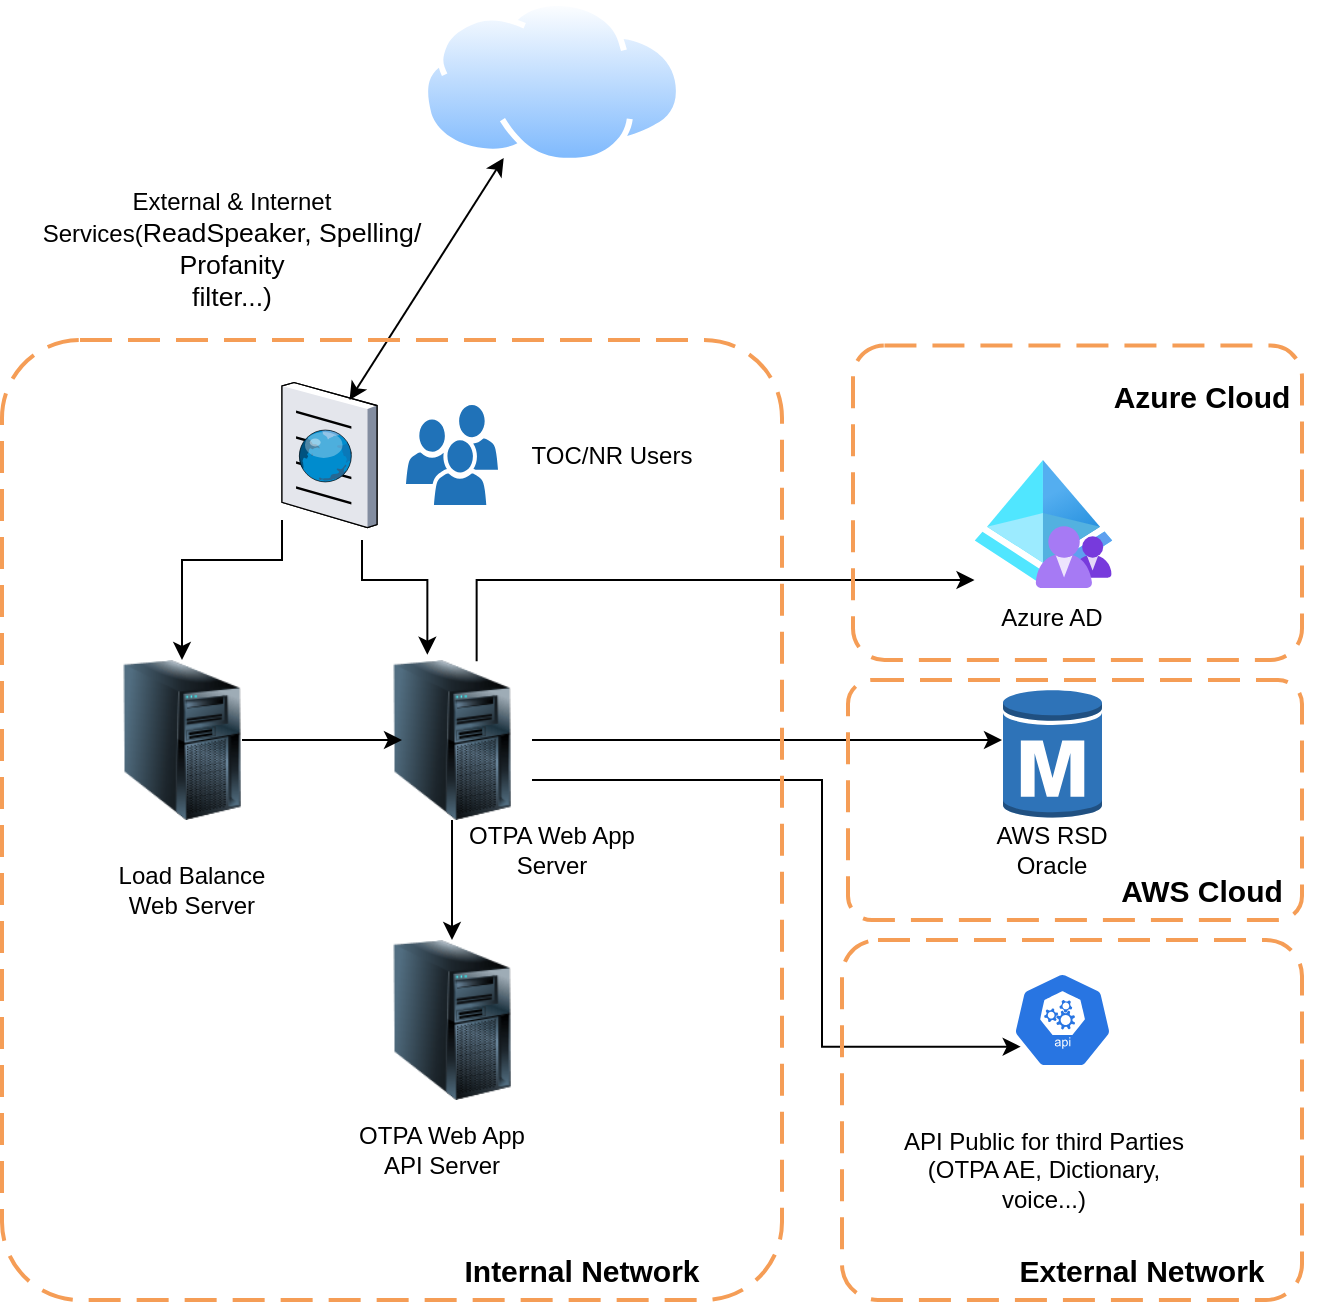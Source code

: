 <mxfile version="20.2.3" type="github">
  <diagram id="acxa5NJDLD4ZQxCAVEPU" name="Page-1">
    <mxGraphModel dx="1117" dy="1769" grid="0" gridSize="10" guides="1" tooltips="1" connect="1" arrows="1" fold="1" page="1" pageScale="1" pageWidth="850" pageHeight="1100" math="0" shadow="0">
      <root>
        <mxCell id="0" />
        <mxCell id="1" parent="0" />
        <mxCell id="VNWD2GZk7VGOJSlngK2N-7" value="" style="image;html=1;image=img/lib/clip_art/computers/Server_Tower_128x128.png" vertex="1" parent="1">
          <mxGeometry x="160" y="160" width="80" height="80" as="geometry" />
        </mxCell>
        <mxCell id="VNWD2GZk7VGOJSlngK2N-10" value="Load Balance Web Server" style="text;html=1;strokeColor=none;fillColor=none;align=center;verticalAlign=middle;whiteSpace=wrap;rounded=0;" vertex="1" parent="1">
          <mxGeometry x="160" y="260" width="90" height="30" as="geometry" />
        </mxCell>
        <mxCell id="VNWD2GZk7VGOJSlngK2N-11" value="" style="image;html=1;image=img/lib/clip_art/computers/Server_Tower_128x128.png" vertex="1" parent="1">
          <mxGeometry x="295" y="160" width="80" height="80" as="geometry" />
        </mxCell>
        <mxCell id="VNWD2GZk7VGOJSlngK2N-13" value="OTPA Web App Server" style="text;html=1;strokeColor=none;fillColor=none;align=center;verticalAlign=middle;whiteSpace=wrap;rounded=0;" vertex="1" parent="1">
          <mxGeometry x="340" y="240" width="90" height="30" as="geometry" />
        </mxCell>
        <mxCell id="VNWD2GZk7VGOJSlngK2N-14" value="" style="image;html=1;image=img/lib/clip_art/computers/Server_Tower_128x128.png" vertex="1" parent="1">
          <mxGeometry x="295" y="300" width="80" height="80" as="geometry" />
        </mxCell>
        <mxCell id="VNWD2GZk7VGOJSlngK2N-16" value="OTPA Web App API Server" style="text;html=1;strokeColor=none;fillColor=none;align=center;verticalAlign=middle;whiteSpace=wrap;rounded=0;" vertex="1" parent="1">
          <mxGeometry x="285" y="390" width="90" height="30" as="geometry" />
        </mxCell>
        <mxCell id="VNWD2GZk7VGOJSlngK2N-18" value="" style="aspect=fixed;perimeter=ellipsePerimeter;html=1;align=center;shadow=0;dashed=0;spacingTop=3;image;image=img/lib/active_directory/internet_cloud.svg;" vertex="1" parent="1">
          <mxGeometry x="320" y="-170" width="130" height="81.9" as="geometry" />
        </mxCell>
        <mxCell id="VNWD2GZk7VGOJSlngK2N-19" value="External &amp;amp; Internet Services(&lt;span style=&quot;font-size:10.0pt;font-family:&lt;br/&gt;&amp;quot;Arial&amp;quot;,sans-serif;mso-fareast-font-family:&amp;quot;Times New Roman&amp;quot;;mso-ansi-language:&lt;br/&gt;EN-GB;mso-fareast-language:EN-US;mso-bidi-language:AR-SA&quot; lang=&quot;EN-GB&quot;&gt;ReadSpeaker,&amp;nbsp;&lt;/span&gt;&lt;span style=&quot;font-size:10.0pt;font-family:&lt;br/&gt;&amp;quot;Arial&amp;quot;,sans-serif;mso-fareast-font-family:&amp;quot;Times New Roman&amp;quot;;mso-ansi-language:&lt;br/&gt;EN-GB;mso-fareast-language:EN-US;mso-bidi-language:AR-SA&quot; lang=&quot;EN-GB&quot;&gt;Spelling/ Profanity&lt;br/&gt;filter...)&lt;/span&gt;" style="text;html=1;strokeColor=none;fillColor=none;align=center;verticalAlign=middle;whiteSpace=wrap;rounded=0;" vertex="1" parent="1">
          <mxGeometry x="110" y="-60" width="230" height="30" as="geometry" />
        </mxCell>
        <mxCell id="VNWD2GZk7VGOJSlngK2N-20" value="" style="verticalLabelPosition=bottom;sketch=0;aspect=fixed;html=1;verticalAlign=top;strokeColor=none;align=center;outlineConnect=0;shape=mxgraph.citrix.browser;" vertex="1" parent="1">
          <mxGeometry x="250" y="21.25" width="47.5" height="72.5" as="geometry" />
        </mxCell>
        <mxCell id="VNWD2GZk7VGOJSlngK2N-21" value="" style="sketch=0;pointerEvents=1;shadow=0;dashed=0;html=1;strokeColor=none;labelPosition=center;verticalLabelPosition=bottom;verticalAlign=top;outlineConnect=0;align=center;shape=mxgraph.office.users.users;fillColor=#2072B8;" vertex="1" parent="1">
          <mxGeometry x="312" y="32.5" width="46" height="50" as="geometry" />
        </mxCell>
        <mxCell id="VNWD2GZk7VGOJSlngK2N-22" value="" style="endArrow=classic;startArrow=classic;html=1;rounded=0;exitX=0.711;exitY=0.121;exitDx=0;exitDy=0;exitPerimeter=0;" edge="1" parent="1" source="VNWD2GZk7VGOJSlngK2N-20" target="VNWD2GZk7VGOJSlngK2N-18">
          <mxGeometry width="50" height="50" relative="1" as="geometry">
            <mxPoint x="320" y="30" as="sourcePoint" />
            <mxPoint x="360" y="-10" as="targetPoint" />
          </mxGeometry>
        </mxCell>
        <mxCell id="VNWD2GZk7VGOJSlngK2N-24" value="" style="edgeStyle=elbowEdgeStyle;elbow=vertical;endArrow=classic;html=1;rounded=0;" edge="1" parent="1" target="VNWD2GZk7VGOJSlngK2N-7">
          <mxGeometry width="50" height="50" relative="1" as="geometry">
            <mxPoint x="250" y="90" as="sourcePoint" />
            <mxPoint x="175" y="81.25" as="targetPoint" />
            <Array as="points">
              <mxPoint x="250" y="110" />
            </Array>
          </mxGeometry>
        </mxCell>
        <mxCell id="VNWD2GZk7VGOJSlngK2N-25" value="" style="edgeStyle=elbowEdgeStyle;elbow=vertical;endArrow=classic;html=1;rounded=0;entryX=0.346;entryY=-0.033;entryDx=0;entryDy=0;entryPerimeter=0;" edge="1" parent="1" target="VNWD2GZk7VGOJSlngK2N-11">
          <mxGeometry width="50" height="50" relative="1" as="geometry">
            <mxPoint x="290" y="100" as="sourcePoint" />
            <mxPoint x="160" y="170" as="targetPoint" />
            <Array as="points">
              <mxPoint x="270" y="120" />
            </Array>
          </mxGeometry>
        </mxCell>
        <mxCell id="VNWD2GZk7VGOJSlngK2N-26" value="" style="endArrow=classic;html=1;rounded=0;" edge="1" parent="1">
          <mxGeometry width="50" height="50" relative="1" as="geometry">
            <mxPoint x="230" y="200" as="sourcePoint" />
            <mxPoint x="310" y="200" as="targetPoint" />
          </mxGeometry>
        </mxCell>
        <mxCell id="VNWD2GZk7VGOJSlngK2N-28" value="" style="endArrow=classic;html=1;rounded=0;entryX=0.5;entryY=0;entryDx=0;entryDy=0;exitX=0.5;exitY=1;exitDx=0;exitDy=0;" edge="1" parent="1" source="VNWD2GZk7VGOJSlngK2N-11" target="VNWD2GZk7VGOJSlngK2N-14">
          <mxGeometry width="50" height="50" relative="1" as="geometry">
            <mxPoint x="320" y="260.5" as="sourcePoint" />
            <mxPoint x="400" y="260" as="targetPoint" />
          </mxGeometry>
        </mxCell>
        <mxCell id="VNWD2GZk7VGOJSlngK2N-30" value="" style="outlineConnect=0;dashed=0;verticalLabelPosition=bottom;verticalAlign=top;align=center;html=1;shape=mxgraph.aws3.rds_db_instance;fillColor=#2E73B8;gradientColor=none;" vertex="1" parent="1">
          <mxGeometry x="610.5" y="174" width="49.5" height="66" as="geometry" />
        </mxCell>
        <mxCell id="VNWD2GZk7VGOJSlngK2N-31" value="" style="aspect=fixed;html=1;points=[];align=center;image;fontSize=12;image=img/lib/azure2/identity/Azure_AD_B2C.svg;" vertex="1" parent="1">
          <mxGeometry x="596.25" y="60" width="69" height="64" as="geometry" />
        </mxCell>
        <mxCell id="VNWD2GZk7VGOJSlngK2N-33" value="API Public for third Parties&lt;br&gt;(OTPA AE, Dictionary, voice...)" style="text;html=1;strokeColor=none;fillColor=none;align=center;verticalAlign=middle;whiteSpace=wrap;rounded=0;" vertex="1" parent="1">
          <mxGeometry x="555.88" y="380" width="149.75" height="70" as="geometry" />
        </mxCell>
        <mxCell id="VNWD2GZk7VGOJSlngK2N-34" value="Azure AD" style="text;html=1;strokeColor=none;fillColor=none;align=center;verticalAlign=middle;whiteSpace=wrap;rounded=0;" vertex="1" parent="1">
          <mxGeometry x="590.25" y="124" width="90" height="30" as="geometry" />
        </mxCell>
        <mxCell id="VNWD2GZk7VGOJSlngK2N-35" value="AWS RSD Oracle" style="text;html=1;strokeColor=none;fillColor=none;align=center;verticalAlign=middle;whiteSpace=wrap;rounded=0;" vertex="1" parent="1">
          <mxGeometry x="590.25" y="240" width="90" height="30" as="geometry" />
        </mxCell>
        <mxCell id="VNWD2GZk7VGOJSlngK2N-39" value="" style="edgeStyle=elbowEdgeStyle;elbow=vertical;endArrow=classic;html=1;rounded=0;exitX=0.654;exitY=0.008;exitDx=0;exitDy=0;exitPerimeter=0;" edge="1" parent="1" source="VNWD2GZk7VGOJSlngK2N-11" target="VNWD2GZk7VGOJSlngK2N-31">
          <mxGeometry width="50" height="50" relative="1" as="geometry">
            <mxPoint x="380" y="270" as="sourcePoint" />
            <mxPoint x="550" y="110" as="targetPoint" />
            <Array as="points">
              <mxPoint x="500" y="120" />
            </Array>
          </mxGeometry>
        </mxCell>
        <mxCell id="VNWD2GZk7VGOJSlngK2N-40" value="" style="edgeStyle=elbowEdgeStyle;elbow=horizontal;endArrow=classic;html=1;rounded=0;exitX=1;exitY=0.75;exitDx=0;exitDy=0;entryX=0.082;entryY=0.778;entryDx=0;entryDy=0;entryPerimeter=0;" edge="1" parent="1" source="VNWD2GZk7VGOJSlngK2N-11" target="VNWD2GZk7VGOJSlngK2N-42">
          <mxGeometry width="50" height="50" relative="1" as="geometry">
            <mxPoint x="390" y="224" as="sourcePoint" />
            <mxPoint x="440" y="174" as="targetPoint" />
            <Array as="points">
              <mxPoint x="520" y="290" />
              <mxPoint x="520" y="360" />
              <mxPoint x="500" y="320" />
            </Array>
          </mxGeometry>
        </mxCell>
        <mxCell id="VNWD2GZk7VGOJSlngK2N-41" value="" style="endArrow=classic;html=1;rounded=0;" edge="1" parent="1" source="VNWD2GZk7VGOJSlngK2N-11">
          <mxGeometry width="50" height="50" relative="1" as="geometry">
            <mxPoint x="375" y="199.5" as="sourcePoint" />
            <mxPoint x="610" y="200" as="targetPoint" />
          </mxGeometry>
        </mxCell>
        <mxCell id="VNWD2GZk7VGOJSlngK2N-42" value="" style="sketch=0;html=1;dashed=0;whitespace=wrap;fillColor=#2875E2;strokeColor=#ffffff;points=[[0.005,0.63,0],[0.1,0.2,0],[0.9,0.2,0],[0.5,0,0],[0.995,0.63,0],[0.72,0.99,0],[0.5,1,0],[0.28,0.99,0]];shape=mxgraph.kubernetes.icon;prIcon=api" vertex="1" parent="1">
          <mxGeometry x="615.25" y="316" width="50" height="48" as="geometry" />
        </mxCell>
        <mxCell id="VNWD2GZk7VGOJSlngK2N-44" value="TOC/NR Users" style="text;html=1;strokeColor=none;fillColor=none;align=center;verticalAlign=middle;whiteSpace=wrap;rounded=0;" vertex="1" parent="1">
          <mxGeometry x="370" y="42.5" width="90" height="30" as="geometry" />
        </mxCell>
        <mxCell id="VNWD2GZk7VGOJSlngK2N-46" value="" style="rounded=1;arcSize=10;dashed=1;strokeColor=#F59D56;fillColor=none;gradientColor=none;dashPattern=8 4;strokeWidth=2;" vertex="1" parent="1">
          <mxGeometry x="110" width="390" height="480" as="geometry" />
        </mxCell>
        <mxCell id="VNWD2GZk7VGOJSlngK2N-47" value="" style="rounded=1;arcSize=10;dashed=1;strokeColor=#F59D56;fillColor=none;gradientColor=none;dashPattern=8 4;strokeWidth=2;" vertex="1" parent="1">
          <mxGeometry x="535.5" y="2.75" width="224.5" height="157.25" as="geometry" />
        </mxCell>
        <mxCell id="VNWD2GZk7VGOJSlngK2N-48" value="" style="rounded=1;arcSize=10;dashed=1;strokeColor=#F59D56;fillColor=none;gradientColor=none;dashPattern=8 4;strokeWidth=2;" vertex="1" parent="1">
          <mxGeometry x="533" y="170" width="227" height="120" as="geometry" />
        </mxCell>
        <mxCell id="VNWD2GZk7VGOJSlngK2N-49" value="" style="rounded=1;arcSize=10;dashed=1;strokeColor=#F59D56;fillColor=none;gradientColor=none;dashPattern=8 4;strokeWidth=2;" vertex="1" parent="1">
          <mxGeometry x="530" y="300" width="230" height="180" as="geometry" />
        </mxCell>
        <mxCell id="VNWD2GZk7VGOJSlngK2N-52" value="Internal Network" style="text;html=1;strokeColor=none;fillColor=none;align=center;verticalAlign=middle;whiteSpace=wrap;rounded=0;fontStyle=1;fontSize=15;" vertex="1" parent="1">
          <mxGeometry x="340" y="450" width="120" height="30" as="geometry" />
        </mxCell>
        <mxCell id="VNWD2GZk7VGOJSlngK2N-53" value="Azure Cloud" style="text;html=1;strokeColor=none;fillColor=none;align=center;verticalAlign=middle;whiteSpace=wrap;rounded=0;fontStyle=1;fontSize=15;" vertex="1" parent="1">
          <mxGeometry x="650" y="12.5" width="120" height="30" as="geometry" />
        </mxCell>
        <mxCell id="VNWD2GZk7VGOJSlngK2N-54" value="AWS Cloud" style="text;html=1;strokeColor=none;fillColor=none;align=center;verticalAlign=middle;whiteSpace=wrap;rounded=0;fontStyle=1;fontSize=15;" vertex="1" parent="1">
          <mxGeometry x="650" y="260" width="120" height="30" as="geometry" />
        </mxCell>
        <mxCell id="VNWD2GZk7VGOJSlngK2N-55" value="External Network" style="text;html=1;strokeColor=none;fillColor=none;align=center;verticalAlign=middle;whiteSpace=wrap;rounded=0;fontStyle=1;fontSize=15;" vertex="1" parent="1">
          <mxGeometry x="610" y="450" width="140" height="30" as="geometry" />
        </mxCell>
      </root>
    </mxGraphModel>
  </diagram>
</mxfile>
